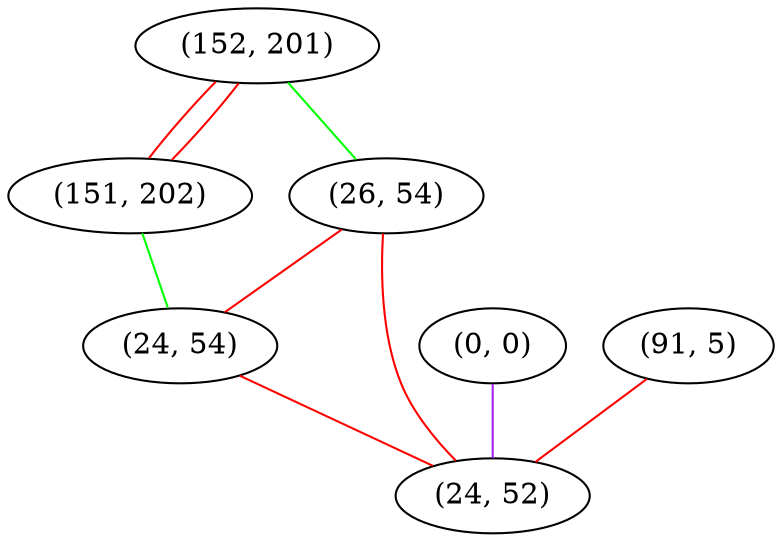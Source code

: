 graph "" {
"(152, 201)";
"(0, 0)";
"(151, 202)";
"(26, 54)";
"(91, 5)";
"(24, 54)";
"(24, 52)";
"(152, 201)" -- "(26, 54)"  [color=green, key=0, weight=2];
"(152, 201)" -- "(151, 202)"  [color=red, key=0, weight=1];
"(152, 201)" -- "(151, 202)"  [color=red, key=1, weight=1];
"(0, 0)" -- "(24, 52)"  [color=purple, key=0, weight=4];
"(151, 202)" -- "(24, 54)"  [color=green, key=0, weight=2];
"(26, 54)" -- "(24, 54)"  [color=red, key=0, weight=1];
"(26, 54)" -- "(24, 52)"  [color=red, key=0, weight=1];
"(91, 5)" -- "(24, 52)"  [color=red, key=0, weight=1];
"(24, 54)" -- "(24, 52)"  [color=red, key=0, weight=1];
}
